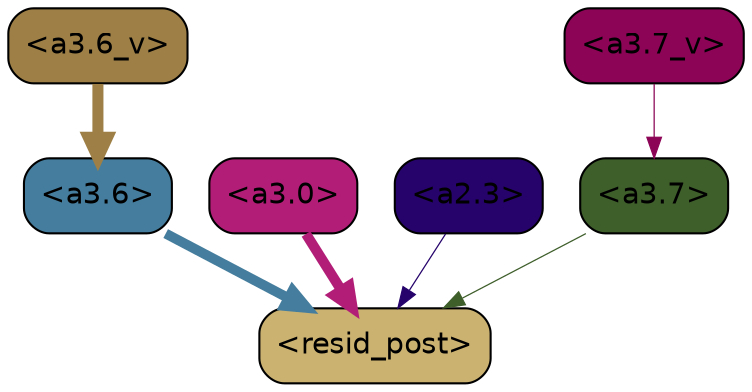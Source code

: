 strict digraph "" {
	graph [bgcolor=transparent,
		layout=dot,
		overlap=false,
		splines=true
	];
	"<a3.7>"	[color=black,
		fillcolor="#3e5e2a",
		fontname=Helvetica,
		shape=box,
		style="filled, rounded"];
	"<resid_post>"	[color=black,
		fillcolor="#cbb271",
		fontname=Helvetica,
		shape=box,
		style="filled, rounded"];
	"<a3.7>" -> "<resid_post>"	[color="#3e5e2a",
		penwidth=0.6];
	"<a3.6>"	[color=black,
		fillcolor="#447d9d",
		fontname=Helvetica,
		shape=box,
		style="filled, rounded"];
	"<a3.6>" -> "<resid_post>"	[color="#447d9d",
		penwidth=4.751592040061951];
	"<a3.0>"	[color=black,
		fillcolor="#b21e77",
		fontname=Helvetica,
		shape=box,
		style="filled, rounded"];
	"<a3.0>" -> "<resid_post>"	[color="#b21e77",
		penwidth=4.904066681861877];
	"<a2.3>"	[color=black,
		fillcolor="#25036b",
		fontname=Helvetica,
		shape=box,
		style="filled, rounded"];
	"<a2.3>" -> "<resid_post>"	[color="#25036b",
		penwidth=0.6];
	"<a3.7_v>"	[color=black,
		fillcolor="#8c0456",
		fontname=Helvetica,
		shape=box,
		style="filled, rounded"];
	"<a3.7_v>" -> "<a3.7>"	[color="#8c0456",
		penwidth=0.6];
	"<a3.6_v>"	[color=black,
		fillcolor="#9e8046",
		fontname=Helvetica,
		shape=box,
		style="filled, rounded"];
	"<a3.6_v>" -> "<a3.6>"	[color="#9e8046",
		penwidth=5.297133803367615];
}
